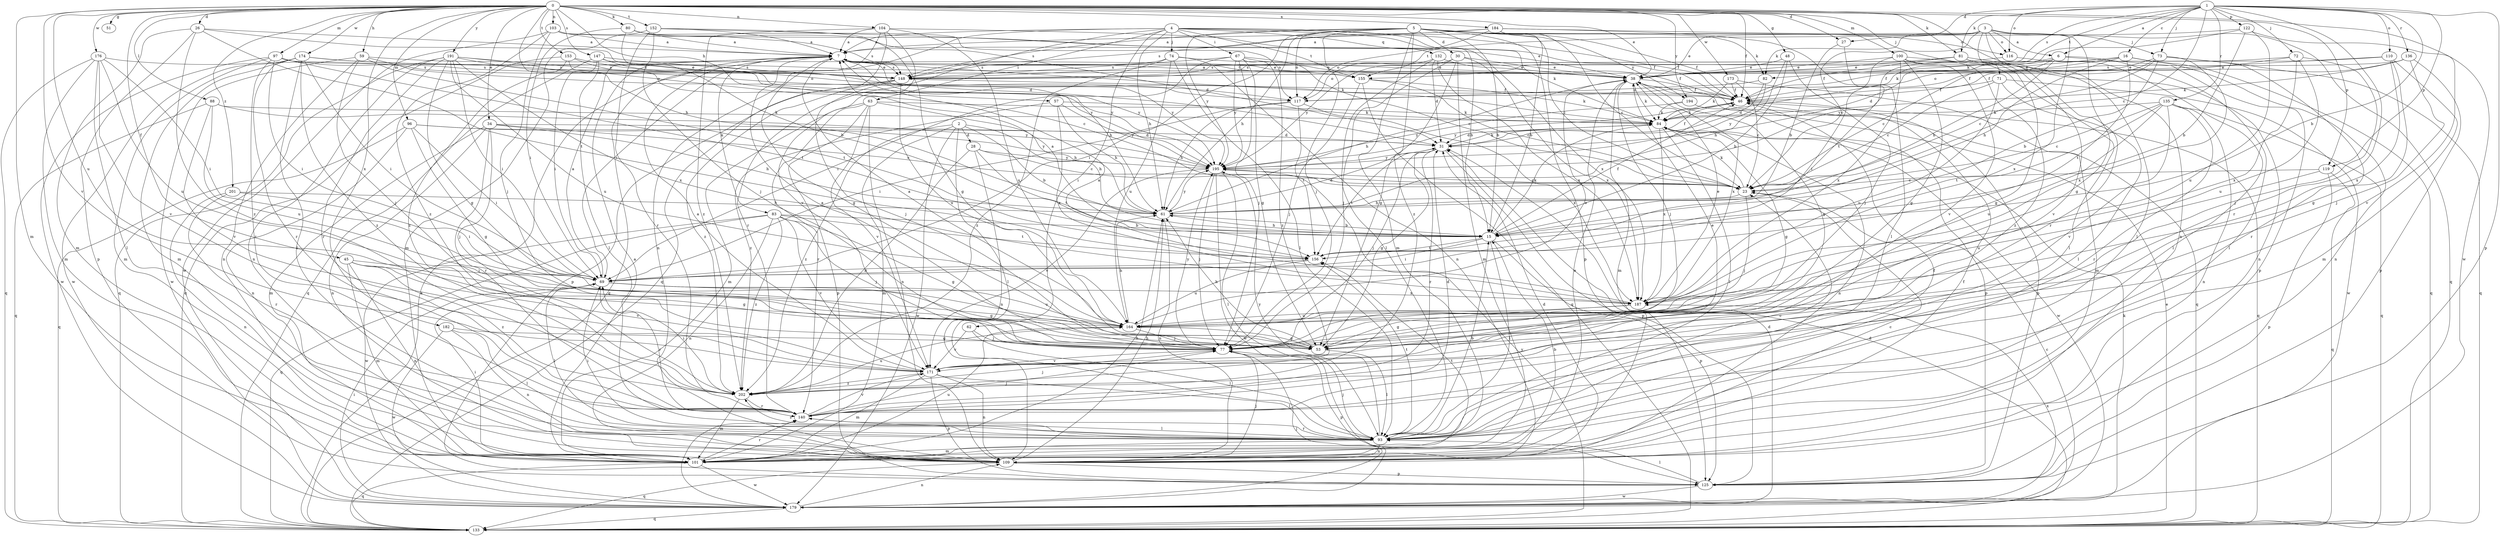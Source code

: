 strict digraph  {
0;
1;
2;
3;
4;
5;
6;
7;
15;
16;
23;
26;
27;
28;
30;
31;
34;
38;
45;
46;
48;
51;
53;
57;
59;
61;
62;
63;
67;
69;
71;
72;
73;
74;
77;
80;
81;
82;
83;
84;
88;
93;
96;
97;
100;
101;
103;
104;
109;
110;
116;
117;
119;
122;
125;
132;
133;
135;
136;
140;
147;
148;
152;
153;
155;
156;
164;
171;
173;
174;
176;
179;
182;
184;
187;
191;
194;
195;
201;
202;
0 -> 26  [label=d];
0 -> 27  [label=d];
0 -> 34  [label=e];
0 -> 38  [label=e];
0 -> 45  [label=f];
0 -> 46  [label=f];
0 -> 48  [label=g];
0 -> 51  [label=g];
0 -> 57  [label=h];
0 -> 59  [label=h];
0 -> 61  [label=h];
0 -> 71  [label=j];
0 -> 80  [label=k];
0 -> 81  [label=k];
0 -> 88  [label=l];
0 -> 96  [label=m];
0 -> 97  [label=m];
0 -> 100  [label=m];
0 -> 101  [label=m];
0 -> 103  [label=n];
0 -> 104  [label=n];
0 -> 109  [label=n];
0 -> 119  [label=p];
0 -> 147  [label=s];
0 -> 152  [label=t];
0 -> 153  [label=t];
0 -> 164  [label=u];
0 -> 171  [label=v];
0 -> 173  [label=w];
0 -> 174  [label=w];
0 -> 176  [label=w];
0 -> 179  [label=w];
0 -> 182  [label=x];
0 -> 184  [label=x];
0 -> 191  [label=y];
0 -> 194  [label=y];
0 -> 201  [label=z];
1 -> 6  [label=a];
1 -> 15  [label=b];
1 -> 16  [label=c];
1 -> 23  [label=c];
1 -> 27  [label=d];
1 -> 72  [label=j];
1 -> 73  [label=j];
1 -> 81  [label=k];
1 -> 110  [label=o];
1 -> 116  [label=o];
1 -> 119  [label=p];
1 -> 122  [label=p];
1 -> 125  [label=p];
1 -> 135  [label=r];
1 -> 136  [label=r];
1 -> 140  [label=r];
1 -> 148  [label=s];
1 -> 155  [label=t];
2 -> 15  [label=b];
2 -> 28  [label=d];
2 -> 61  [label=h];
2 -> 93  [label=l];
2 -> 101  [label=m];
2 -> 179  [label=w];
2 -> 202  [label=z];
3 -> 6  [label=a];
3 -> 23  [label=c];
3 -> 38  [label=e];
3 -> 53  [label=g];
3 -> 73  [label=j];
3 -> 82  [label=k];
3 -> 93  [label=l];
3 -> 116  [label=o];
3 -> 140  [label=r];
3 -> 155  [label=t];
3 -> 187  [label=x];
4 -> 7  [label=a];
4 -> 15  [label=b];
4 -> 46  [label=f];
4 -> 61  [label=h];
4 -> 62  [label=i];
4 -> 63  [label=i];
4 -> 67  [label=i];
4 -> 69  [label=i];
4 -> 74  [label=j];
4 -> 132  [label=q];
4 -> 140  [label=r];
4 -> 155  [label=t];
4 -> 187  [label=x];
5 -> 15  [label=b];
5 -> 23  [label=c];
5 -> 30  [label=d];
5 -> 46  [label=f];
5 -> 61  [label=h];
5 -> 69  [label=i];
5 -> 77  [label=j];
5 -> 82  [label=k];
5 -> 101  [label=m];
5 -> 116  [label=o];
5 -> 117  [label=o];
5 -> 125  [label=p];
5 -> 148  [label=s];
5 -> 194  [label=y];
5 -> 195  [label=y];
5 -> 202  [label=z];
6 -> 23  [label=c];
6 -> 31  [label=d];
6 -> 61  [label=h];
6 -> 82  [label=k];
6 -> 93  [label=l];
6 -> 125  [label=p];
7 -> 38  [label=e];
7 -> 53  [label=g];
7 -> 61  [label=h];
7 -> 83  [label=k];
7 -> 84  [label=k];
7 -> 133  [label=q];
7 -> 148  [label=s];
7 -> 155  [label=t];
7 -> 195  [label=y];
15 -> 7  [label=a];
15 -> 46  [label=f];
15 -> 61  [label=h];
15 -> 69  [label=i];
15 -> 84  [label=k];
15 -> 93  [label=l];
15 -> 125  [label=p];
15 -> 156  [label=t];
16 -> 38  [label=e];
16 -> 46  [label=f];
16 -> 61  [label=h];
16 -> 109  [label=n];
16 -> 133  [label=q];
16 -> 156  [label=t];
23 -> 61  [label=h];
23 -> 77  [label=j];
23 -> 84  [label=k];
26 -> 7  [label=a];
26 -> 31  [label=d];
26 -> 101  [label=m];
26 -> 125  [label=p];
26 -> 156  [label=t];
26 -> 202  [label=z];
27 -> 15  [label=b];
27 -> 156  [label=t];
28 -> 23  [label=c];
28 -> 109  [label=n];
28 -> 156  [label=t];
28 -> 195  [label=y];
28 -> 202  [label=z];
30 -> 38  [label=e];
30 -> 53  [label=g];
30 -> 77  [label=j];
30 -> 101  [label=m];
30 -> 187  [label=x];
30 -> 195  [label=y];
31 -> 46  [label=f];
31 -> 53  [label=g];
31 -> 77  [label=j];
31 -> 84  [label=k];
31 -> 125  [label=p];
31 -> 140  [label=r];
31 -> 156  [label=t];
31 -> 195  [label=y];
34 -> 23  [label=c];
34 -> 31  [label=d];
34 -> 61  [label=h];
34 -> 77  [label=j];
34 -> 101  [label=m];
34 -> 109  [label=n];
34 -> 140  [label=r];
38 -> 46  [label=f];
38 -> 53  [label=g];
38 -> 61  [label=h];
38 -> 77  [label=j];
38 -> 84  [label=k];
38 -> 101  [label=m];
38 -> 133  [label=q];
38 -> 187  [label=x];
45 -> 53  [label=g];
45 -> 69  [label=i];
45 -> 101  [label=m];
45 -> 109  [label=n];
45 -> 171  [label=v];
45 -> 202  [label=z];
46 -> 84  [label=k];
46 -> 125  [label=p];
46 -> 133  [label=q];
46 -> 195  [label=y];
48 -> 15  [label=b];
48 -> 38  [label=e];
48 -> 61  [label=h];
48 -> 77  [label=j];
53 -> 61  [label=h];
53 -> 93  [label=l];
57 -> 61  [label=h];
57 -> 84  [label=k];
57 -> 187  [label=x];
57 -> 195  [label=y];
57 -> 202  [label=z];
59 -> 38  [label=e];
59 -> 77  [label=j];
59 -> 109  [label=n];
59 -> 117  [label=o];
59 -> 156  [label=t];
59 -> 179  [label=w];
61 -> 15  [label=b];
61 -> 31  [label=d];
61 -> 109  [label=n];
61 -> 195  [label=y];
62 -> 77  [label=j];
62 -> 93  [label=l];
62 -> 171  [label=v];
63 -> 61  [label=h];
63 -> 84  [label=k];
63 -> 101  [label=m];
63 -> 109  [label=n];
63 -> 125  [label=p];
63 -> 140  [label=r];
63 -> 171  [label=v];
67 -> 23  [label=c];
67 -> 38  [label=e];
67 -> 53  [label=g];
67 -> 69  [label=i];
67 -> 77  [label=j];
67 -> 148  [label=s];
67 -> 195  [label=y];
67 -> 202  [label=z];
69 -> 7  [label=a];
69 -> 53  [label=g];
69 -> 93  [label=l];
69 -> 140  [label=r];
69 -> 164  [label=u];
69 -> 187  [label=x];
71 -> 23  [label=c];
71 -> 46  [label=f];
71 -> 93  [label=l];
71 -> 164  [label=u];
71 -> 179  [label=w];
72 -> 46  [label=f];
72 -> 77  [label=j];
72 -> 148  [label=s];
72 -> 164  [label=u];
72 -> 187  [label=x];
73 -> 15  [label=b];
73 -> 23  [label=c];
73 -> 38  [label=e];
73 -> 117  [label=o];
73 -> 133  [label=q];
73 -> 140  [label=r];
73 -> 187  [label=x];
74 -> 46  [label=f];
74 -> 93  [label=l];
74 -> 109  [label=n];
74 -> 148  [label=s];
74 -> 164  [label=u];
74 -> 202  [label=z];
77 -> 7  [label=a];
77 -> 125  [label=p];
77 -> 171  [label=v];
77 -> 195  [label=y];
80 -> 7  [label=a];
80 -> 15  [label=b];
80 -> 31  [label=d];
80 -> 69  [label=i];
80 -> 148  [label=s];
81 -> 38  [label=e];
81 -> 46  [label=f];
81 -> 53  [label=g];
81 -> 109  [label=n];
81 -> 171  [label=v];
82 -> 31  [label=d];
82 -> 117  [label=o];
82 -> 195  [label=y];
83 -> 15  [label=b];
83 -> 53  [label=g];
83 -> 77  [label=j];
83 -> 109  [label=n];
83 -> 133  [label=q];
83 -> 156  [label=t];
83 -> 171  [label=v];
83 -> 179  [label=w];
83 -> 202  [label=z];
84 -> 31  [label=d];
84 -> 53  [label=g];
84 -> 93  [label=l];
84 -> 109  [label=n];
84 -> 179  [label=w];
84 -> 187  [label=x];
88 -> 84  [label=k];
88 -> 133  [label=q];
88 -> 164  [label=u];
88 -> 171  [label=v];
88 -> 195  [label=y];
93 -> 15  [label=b];
93 -> 23  [label=c];
93 -> 46  [label=f];
93 -> 69  [label=i];
93 -> 77  [label=j];
93 -> 101  [label=m];
93 -> 109  [label=n];
93 -> 140  [label=r];
93 -> 156  [label=t];
93 -> 195  [label=y];
93 -> 202  [label=z];
96 -> 31  [label=d];
96 -> 53  [label=g];
96 -> 69  [label=i];
96 -> 109  [label=n];
96 -> 133  [label=q];
96 -> 195  [label=y];
97 -> 38  [label=e];
97 -> 69  [label=i];
97 -> 101  [label=m];
97 -> 140  [label=r];
97 -> 148  [label=s];
97 -> 156  [label=t];
97 -> 179  [label=w];
100 -> 38  [label=e];
100 -> 53  [label=g];
100 -> 69  [label=i];
100 -> 93  [label=l];
100 -> 171  [label=v];
100 -> 187  [label=x];
100 -> 202  [label=z];
101 -> 7  [label=a];
101 -> 15  [label=b];
101 -> 23  [label=c];
101 -> 38  [label=e];
101 -> 46  [label=f];
101 -> 61  [label=h];
101 -> 69  [label=i];
101 -> 133  [label=q];
101 -> 140  [label=r];
101 -> 156  [label=t];
101 -> 164  [label=u];
101 -> 179  [label=w];
103 -> 7  [label=a];
103 -> 38  [label=e];
103 -> 77  [label=j];
103 -> 117  [label=o];
103 -> 179  [label=w];
103 -> 202  [label=z];
104 -> 7  [label=a];
104 -> 46  [label=f];
104 -> 109  [label=n];
104 -> 133  [label=q];
104 -> 164  [label=u];
104 -> 171  [label=v];
104 -> 202  [label=z];
109 -> 31  [label=d];
109 -> 61  [label=h];
109 -> 77  [label=j];
109 -> 125  [label=p];
109 -> 133  [label=q];
110 -> 38  [label=e];
110 -> 53  [label=g];
110 -> 101  [label=m];
110 -> 148  [label=s];
110 -> 187  [label=x];
116 -> 93  [label=l];
116 -> 195  [label=y];
117 -> 61  [label=h];
117 -> 69  [label=i];
117 -> 156  [label=t];
117 -> 187  [label=x];
119 -> 23  [label=c];
119 -> 125  [label=p];
119 -> 133  [label=q];
119 -> 164  [label=u];
122 -> 7  [label=a];
122 -> 15  [label=b];
122 -> 84  [label=k];
122 -> 164  [label=u];
122 -> 171  [label=v];
125 -> 93  [label=l];
125 -> 179  [label=w];
132 -> 31  [label=d];
132 -> 38  [label=e];
132 -> 93  [label=l];
132 -> 117  [label=o];
132 -> 187  [label=x];
133 -> 7  [label=a];
133 -> 31  [label=d];
133 -> 38  [label=e];
133 -> 195  [label=y];
135 -> 23  [label=c];
135 -> 84  [label=k];
135 -> 109  [label=n];
135 -> 133  [label=q];
135 -> 140  [label=r];
135 -> 156  [label=t];
135 -> 164  [label=u];
135 -> 171  [label=v];
136 -> 46  [label=f];
136 -> 77  [label=j];
136 -> 84  [label=k];
136 -> 125  [label=p];
136 -> 148  [label=s];
140 -> 31  [label=d];
140 -> 77  [label=j];
140 -> 93  [label=l];
140 -> 171  [label=v];
147 -> 46  [label=f];
147 -> 69  [label=i];
147 -> 93  [label=l];
147 -> 133  [label=q];
147 -> 148  [label=s];
147 -> 195  [label=y];
148 -> 46  [label=f];
148 -> 77  [label=j];
148 -> 125  [label=p];
148 -> 164  [label=u];
148 -> 202  [label=z];
152 -> 7  [label=a];
152 -> 53  [label=g];
152 -> 77  [label=j];
152 -> 84  [label=k];
152 -> 101  [label=m];
152 -> 140  [label=r];
153 -> 23  [label=c];
153 -> 133  [label=q];
153 -> 148  [label=s];
153 -> 195  [label=y];
153 -> 202  [label=z];
155 -> 7  [label=a];
155 -> 23  [label=c];
155 -> 77  [label=j];
155 -> 84  [label=k];
155 -> 133  [label=q];
156 -> 69  [label=i];
156 -> 164  [label=u];
164 -> 7  [label=a];
164 -> 38  [label=e];
164 -> 53  [label=g];
164 -> 61  [label=h];
164 -> 77  [label=j];
171 -> 7  [label=a];
171 -> 38  [label=e];
171 -> 93  [label=l];
171 -> 101  [label=m];
171 -> 109  [label=n];
171 -> 125  [label=p];
171 -> 202  [label=z];
173 -> 23  [label=c];
173 -> 46  [label=f];
173 -> 84  [label=k];
173 -> 101  [label=m];
174 -> 38  [label=e];
174 -> 69  [label=i];
174 -> 93  [label=l];
174 -> 101  [label=m];
174 -> 140  [label=r];
174 -> 148  [label=s];
174 -> 179  [label=w];
174 -> 202  [label=z];
176 -> 69  [label=i];
176 -> 93  [label=l];
176 -> 101  [label=m];
176 -> 133  [label=q];
176 -> 148  [label=s];
176 -> 164  [label=u];
176 -> 171  [label=v];
179 -> 23  [label=c];
179 -> 31  [label=d];
179 -> 69  [label=i];
179 -> 77  [label=j];
179 -> 84  [label=k];
179 -> 109  [label=n];
179 -> 133  [label=q];
179 -> 140  [label=r];
179 -> 187  [label=x];
182 -> 53  [label=g];
182 -> 93  [label=l];
182 -> 109  [label=n];
182 -> 179  [label=w];
184 -> 7  [label=a];
184 -> 15  [label=b];
184 -> 23  [label=c];
184 -> 93  [label=l];
184 -> 117  [label=o];
184 -> 133  [label=q];
184 -> 148  [label=s];
187 -> 7  [label=a];
187 -> 38  [label=e];
187 -> 53  [label=g];
187 -> 164  [label=u];
191 -> 53  [label=g];
191 -> 69  [label=i];
191 -> 109  [label=n];
191 -> 117  [label=o];
191 -> 133  [label=q];
191 -> 140  [label=r];
191 -> 148  [label=s];
191 -> 164  [label=u];
191 -> 187  [label=x];
191 -> 195  [label=y];
194 -> 84  [label=k];
194 -> 125  [label=p];
194 -> 195  [label=y];
195 -> 23  [label=c];
195 -> 77  [label=j];
195 -> 93  [label=l];
195 -> 171  [label=v];
195 -> 179  [label=w];
201 -> 61  [label=h];
201 -> 69  [label=i];
201 -> 109  [label=n];
201 -> 140  [label=r];
202 -> 69  [label=i];
202 -> 77  [label=j];
202 -> 101  [label=m];
202 -> 140  [label=r];
202 -> 164  [label=u];
}
